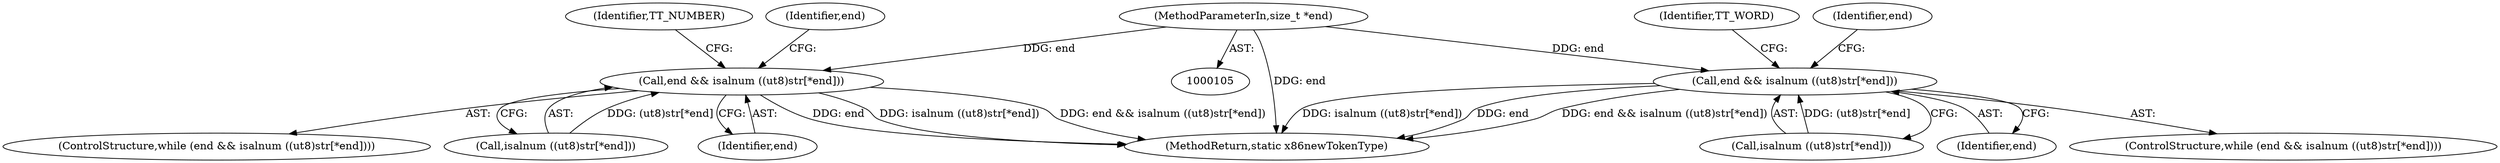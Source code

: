 digraph "0_radare2_66191f780863ea8c66ace4040d0d04a8842e8432@pointer" {
"1000108" [label="(MethodParameterIn,size_t *end)"];
"1000154" [label="(Call,end && isalnum ((ut8)str[*end]))"];
"1000185" [label="(Call,end && isalnum ((ut8)str[*end]))"];
"1000154" [label="(Call,end && isalnum ((ut8)str[*end]))"];
"1000211" [label="(MethodReturn,static x86newTokenType)"];
"1000197" [label="(Identifier,end)"];
"1000184" [label="(ControlStructure,while (end && isalnum ((ut8)str[*end])))"];
"1000166" [label="(Identifier,end)"];
"1000187" [label="(Call,isalnum ((ut8)str[*end]))"];
"1000153" [label="(ControlStructure,while (end && isalnum ((ut8)str[*end])))"];
"1000199" [label="(Identifier,TT_NUMBER)"];
"1000156" [label="(Call,isalnum ((ut8)str[*end]))"];
"1000108" [label="(MethodParameterIn,size_t *end)"];
"1000168" [label="(Identifier,TT_WORD)"];
"1000186" [label="(Identifier,end)"];
"1000155" [label="(Identifier,end)"];
"1000185" [label="(Call,end && isalnum ((ut8)str[*end]))"];
"1000108" -> "1000105"  [label="AST: "];
"1000108" -> "1000211"  [label="DDG: end"];
"1000108" -> "1000154"  [label="DDG: end"];
"1000108" -> "1000185"  [label="DDG: end"];
"1000154" -> "1000153"  [label="AST: "];
"1000154" -> "1000155"  [label="CFG: "];
"1000154" -> "1000156"  [label="CFG: "];
"1000155" -> "1000154"  [label="AST: "];
"1000156" -> "1000154"  [label="AST: "];
"1000166" -> "1000154"  [label="CFG: "];
"1000168" -> "1000154"  [label="CFG: "];
"1000154" -> "1000211"  [label="DDG: end && isalnum ((ut8)str[*end])"];
"1000154" -> "1000211"  [label="DDG: isalnum ((ut8)str[*end])"];
"1000154" -> "1000211"  [label="DDG: end"];
"1000156" -> "1000154"  [label="DDG: (ut8)str[*end]"];
"1000185" -> "1000184"  [label="AST: "];
"1000185" -> "1000186"  [label="CFG: "];
"1000185" -> "1000187"  [label="CFG: "];
"1000186" -> "1000185"  [label="AST: "];
"1000187" -> "1000185"  [label="AST: "];
"1000197" -> "1000185"  [label="CFG: "];
"1000199" -> "1000185"  [label="CFG: "];
"1000185" -> "1000211"  [label="DDG: end && isalnum ((ut8)str[*end])"];
"1000185" -> "1000211"  [label="DDG: end"];
"1000185" -> "1000211"  [label="DDG: isalnum ((ut8)str[*end])"];
"1000187" -> "1000185"  [label="DDG: (ut8)str[*end]"];
}
